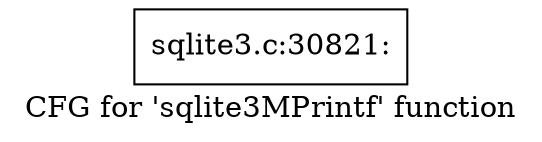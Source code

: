digraph "CFG for 'sqlite3MPrintf' function" {
	label="CFG for 'sqlite3MPrintf' function";

	Node0x55c0f85d5a60 [shape=record,label="{sqlite3.c:30821:}"];
}
